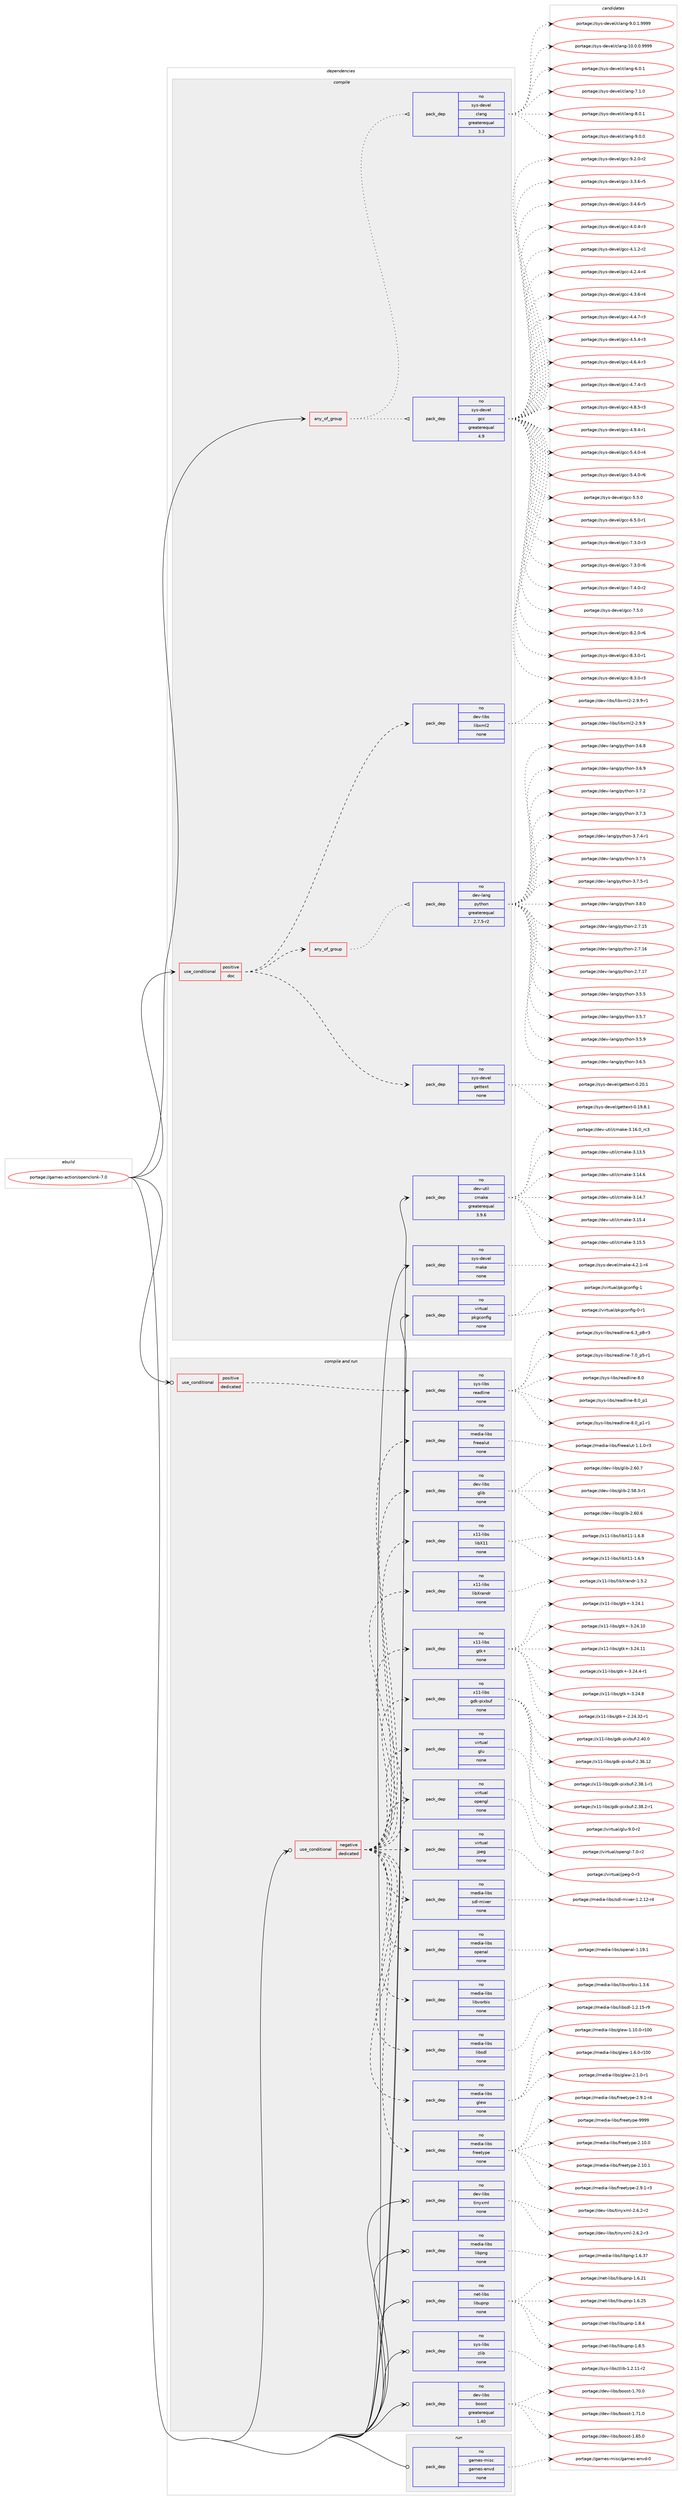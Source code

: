 digraph prolog {

# *************
# Graph options
# *************

newrank=true;
concentrate=true;
compound=true;
graph [rankdir=LR,fontname=Helvetica,fontsize=10,ranksep=1.5];#, ranksep=2.5, nodesep=0.2];
edge  [arrowhead=vee];
node  [fontname=Helvetica,fontsize=10];

# **********
# The ebuild
# **********

subgraph cluster_leftcol {
color=gray;
rank=same;
label=<<i>ebuild</i>>;
id [label="portage://games-action/openclonk-7.0", color=red, width=4, href="../games-action/openclonk-7.0.svg"];
}

# ****************
# The dependencies
# ****************

subgraph cluster_midcol {
color=gray;
label=<<i>dependencies</i>>;
subgraph cluster_compile {
fillcolor="#eeeeee";
style=filled;
label=<<i>compile</i>>;
subgraph any3690 {
dependency269160 [label=<<TABLE BORDER="0" CELLBORDER="1" CELLSPACING="0" CELLPADDING="4"><TR><TD CELLPADDING="10">any_of_group</TD></TR></TABLE>>, shape=none, color=red];subgraph pack192757 {
dependency269161 [label=<<TABLE BORDER="0" CELLBORDER="1" CELLSPACING="0" CELLPADDING="4" WIDTH="220"><TR><TD ROWSPAN="6" CELLPADDING="30">pack_dep</TD></TR><TR><TD WIDTH="110">no</TD></TR><TR><TD>sys-devel</TD></TR><TR><TD>gcc</TD></TR><TR><TD>greaterequal</TD></TR><TR><TD>4.9</TD></TR></TABLE>>, shape=none, color=blue];
}
dependency269160:e -> dependency269161:w [weight=20,style="dotted",arrowhead="oinv"];
subgraph pack192758 {
dependency269162 [label=<<TABLE BORDER="0" CELLBORDER="1" CELLSPACING="0" CELLPADDING="4" WIDTH="220"><TR><TD ROWSPAN="6" CELLPADDING="30">pack_dep</TD></TR><TR><TD WIDTH="110">no</TD></TR><TR><TD>sys-devel</TD></TR><TR><TD>clang</TD></TR><TR><TD>greaterequal</TD></TR><TR><TD>3.3</TD></TR></TABLE>>, shape=none, color=blue];
}
dependency269160:e -> dependency269162:w [weight=20,style="dotted",arrowhead="oinv"];
}
id:e -> dependency269160:w [weight=20,style="solid",arrowhead="vee"];
subgraph cond72639 {
dependency269163 [label=<<TABLE BORDER="0" CELLBORDER="1" CELLSPACING="0" CELLPADDING="4"><TR><TD ROWSPAN="3" CELLPADDING="10">use_conditional</TD></TR><TR><TD>positive</TD></TR><TR><TD>doc</TD></TR></TABLE>>, shape=none, color=red];
subgraph any3691 {
dependency269164 [label=<<TABLE BORDER="0" CELLBORDER="1" CELLSPACING="0" CELLPADDING="4"><TR><TD CELLPADDING="10">any_of_group</TD></TR></TABLE>>, shape=none, color=red];subgraph pack192759 {
dependency269165 [label=<<TABLE BORDER="0" CELLBORDER="1" CELLSPACING="0" CELLPADDING="4" WIDTH="220"><TR><TD ROWSPAN="6" CELLPADDING="30">pack_dep</TD></TR><TR><TD WIDTH="110">no</TD></TR><TR><TD>dev-lang</TD></TR><TR><TD>python</TD></TR><TR><TD>greaterequal</TD></TR><TR><TD>2.7.5-r2</TD></TR></TABLE>>, shape=none, color=blue];
}
dependency269164:e -> dependency269165:w [weight=20,style="dotted",arrowhead="oinv"];
}
dependency269163:e -> dependency269164:w [weight=20,style="dashed",arrowhead="vee"];
subgraph pack192760 {
dependency269166 [label=<<TABLE BORDER="0" CELLBORDER="1" CELLSPACING="0" CELLPADDING="4" WIDTH="220"><TR><TD ROWSPAN="6" CELLPADDING="30">pack_dep</TD></TR><TR><TD WIDTH="110">no</TD></TR><TR><TD>dev-libs</TD></TR><TR><TD>libxml2</TD></TR><TR><TD>none</TD></TR><TR><TD></TD></TR></TABLE>>, shape=none, color=blue];
}
dependency269163:e -> dependency269166:w [weight=20,style="dashed",arrowhead="vee"];
subgraph pack192761 {
dependency269167 [label=<<TABLE BORDER="0" CELLBORDER="1" CELLSPACING="0" CELLPADDING="4" WIDTH="220"><TR><TD ROWSPAN="6" CELLPADDING="30">pack_dep</TD></TR><TR><TD WIDTH="110">no</TD></TR><TR><TD>sys-devel</TD></TR><TR><TD>gettext</TD></TR><TR><TD>none</TD></TR><TR><TD></TD></TR></TABLE>>, shape=none, color=blue];
}
dependency269163:e -> dependency269167:w [weight=20,style="dashed",arrowhead="vee"];
}
id:e -> dependency269163:w [weight=20,style="solid",arrowhead="vee"];
subgraph pack192762 {
dependency269168 [label=<<TABLE BORDER="0" CELLBORDER="1" CELLSPACING="0" CELLPADDING="4" WIDTH="220"><TR><TD ROWSPAN="6" CELLPADDING="30">pack_dep</TD></TR><TR><TD WIDTH="110">no</TD></TR><TR><TD>dev-util</TD></TR><TR><TD>cmake</TD></TR><TR><TD>greaterequal</TD></TR><TR><TD>3.9.6</TD></TR></TABLE>>, shape=none, color=blue];
}
id:e -> dependency269168:w [weight=20,style="solid",arrowhead="vee"];
subgraph pack192763 {
dependency269169 [label=<<TABLE BORDER="0" CELLBORDER="1" CELLSPACING="0" CELLPADDING="4" WIDTH="220"><TR><TD ROWSPAN="6" CELLPADDING="30">pack_dep</TD></TR><TR><TD WIDTH="110">no</TD></TR><TR><TD>sys-devel</TD></TR><TR><TD>make</TD></TR><TR><TD>none</TD></TR><TR><TD></TD></TR></TABLE>>, shape=none, color=blue];
}
id:e -> dependency269169:w [weight=20,style="solid",arrowhead="vee"];
subgraph pack192764 {
dependency269170 [label=<<TABLE BORDER="0" CELLBORDER="1" CELLSPACING="0" CELLPADDING="4" WIDTH="220"><TR><TD ROWSPAN="6" CELLPADDING="30">pack_dep</TD></TR><TR><TD WIDTH="110">no</TD></TR><TR><TD>virtual</TD></TR><TR><TD>pkgconfig</TD></TR><TR><TD>none</TD></TR><TR><TD></TD></TR></TABLE>>, shape=none, color=blue];
}
id:e -> dependency269170:w [weight=20,style="solid",arrowhead="vee"];
}
subgraph cluster_compileandrun {
fillcolor="#eeeeee";
style=filled;
label=<<i>compile and run</i>>;
subgraph cond72640 {
dependency269171 [label=<<TABLE BORDER="0" CELLBORDER="1" CELLSPACING="0" CELLPADDING="4"><TR><TD ROWSPAN="3" CELLPADDING="10">use_conditional</TD></TR><TR><TD>negative</TD></TR><TR><TD>dedicated</TD></TR></TABLE>>, shape=none, color=red];
subgraph pack192765 {
dependency269172 [label=<<TABLE BORDER="0" CELLBORDER="1" CELLSPACING="0" CELLPADDING="4" WIDTH="220"><TR><TD ROWSPAN="6" CELLPADDING="30">pack_dep</TD></TR><TR><TD WIDTH="110">no</TD></TR><TR><TD>dev-libs</TD></TR><TR><TD>glib</TD></TR><TR><TD>none</TD></TR><TR><TD></TD></TR></TABLE>>, shape=none, color=blue];
}
dependency269171:e -> dependency269172:w [weight=20,style="dashed",arrowhead="vee"];
subgraph pack192766 {
dependency269173 [label=<<TABLE BORDER="0" CELLBORDER="1" CELLSPACING="0" CELLPADDING="4" WIDTH="220"><TR><TD ROWSPAN="6" CELLPADDING="30">pack_dep</TD></TR><TR><TD WIDTH="110">no</TD></TR><TR><TD>media-libs</TD></TR><TR><TD>freealut</TD></TR><TR><TD>none</TD></TR><TR><TD></TD></TR></TABLE>>, shape=none, color=blue];
}
dependency269171:e -> dependency269173:w [weight=20,style="dashed",arrowhead="vee"];
subgraph pack192767 {
dependency269174 [label=<<TABLE BORDER="0" CELLBORDER="1" CELLSPACING="0" CELLPADDING="4" WIDTH="220"><TR><TD ROWSPAN="6" CELLPADDING="30">pack_dep</TD></TR><TR><TD WIDTH="110">no</TD></TR><TR><TD>media-libs</TD></TR><TR><TD>freetype</TD></TR><TR><TD>none</TD></TR><TR><TD></TD></TR></TABLE>>, shape=none, color=blue];
}
dependency269171:e -> dependency269174:w [weight=20,style="dashed",arrowhead="vee"];
subgraph pack192768 {
dependency269175 [label=<<TABLE BORDER="0" CELLBORDER="1" CELLSPACING="0" CELLPADDING="4" WIDTH="220"><TR><TD ROWSPAN="6" CELLPADDING="30">pack_dep</TD></TR><TR><TD WIDTH="110">no</TD></TR><TR><TD>media-libs</TD></TR><TR><TD>glew</TD></TR><TR><TD>none</TD></TR><TR><TD></TD></TR></TABLE>>, shape=none, color=blue];
}
dependency269171:e -> dependency269175:w [weight=20,style="dashed",arrowhead="vee"];
subgraph pack192769 {
dependency269176 [label=<<TABLE BORDER="0" CELLBORDER="1" CELLSPACING="0" CELLPADDING="4" WIDTH="220"><TR><TD ROWSPAN="6" CELLPADDING="30">pack_dep</TD></TR><TR><TD WIDTH="110">no</TD></TR><TR><TD>media-libs</TD></TR><TR><TD>libsdl</TD></TR><TR><TD>none</TD></TR><TR><TD></TD></TR></TABLE>>, shape=none, color=blue];
}
dependency269171:e -> dependency269176:w [weight=20,style="dashed",arrowhead="vee"];
subgraph pack192770 {
dependency269177 [label=<<TABLE BORDER="0" CELLBORDER="1" CELLSPACING="0" CELLPADDING="4" WIDTH="220"><TR><TD ROWSPAN="6" CELLPADDING="30">pack_dep</TD></TR><TR><TD WIDTH="110">no</TD></TR><TR><TD>media-libs</TD></TR><TR><TD>libvorbis</TD></TR><TR><TD>none</TD></TR><TR><TD></TD></TR></TABLE>>, shape=none, color=blue];
}
dependency269171:e -> dependency269177:w [weight=20,style="dashed",arrowhead="vee"];
subgraph pack192771 {
dependency269178 [label=<<TABLE BORDER="0" CELLBORDER="1" CELLSPACING="0" CELLPADDING="4" WIDTH="220"><TR><TD ROWSPAN="6" CELLPADDING="30">pack_dep</TD></TR><TR><TD WIDTH="110">no</TD></TR><TR><TD>media-libs</TD></TR><TR><TD>openal</TD></TR><TR><TD>none</TD></TR><TR><TD></TD></TR></TABLE>>, shape=none, color=blue];
}
dependency269171:e -> dependency269178:w [weight=20,style="dashed",arrowhead="vee"];
subgraph pack192772 {
dependency269179 [label=<<TABLE BORDER="0" CELLBORDER="1" CELLSPACING="0" CELLPADDING="4" WIDTH="220"><TR><TD ROWSPAN="6" CELLPADDING="30">pack_dep</TD></TR><TR><TD WIDTH="110">no</TD></TR><TR><TD>media-libs</TD></TR><TR><TD>sdl-mixer</TD></TR><TR><TD>none</TD></TR><TR><TD></TD></TR></TABLE>>, shape=none, color=blue];
}
dependency269171:e -> dependency269179:w [weight=20,style="dashed",arrowhead="vee"];
subgraph pack192773 {
dependency269180 [label=<<TABLE BORDER="0" CELLBORDER="1" CELLSPACING="0" CELLPADDING="4" WIDTH="220"><TR><TD ROWSPAN="6" CELLPADDING="30">pack_dep</TD></TR><TR><TD WIDTH="110">no</TD></TR><TR><TD>virtual</TD></TR><TR><TD>jpeg</TD></TR><TR><TD>none</TD></TR><TR><TD></TD></TR></TABLE>>, shape=none, color=blue];
}
dependency269171:e -> dependency269180:w [weight=20,style="dashed",arrowhead="vee"];
subgraph pack192774 {
dependency269181 [label=<<TABLE BORDER="0" CELLBORDER="1" CELLSPACING="0" CELLPADDING="4" WIDTH="220"><TR><TD ROWSPAN="6" CELLPADDING="30">pack_dep</TD></TR><TR><TD WIDTH="110">no</TD></TR><TR><TD>virtual</TD></TR><TR><TD>opengl</TD></TR><TR><TD>none</TD></TR><TR><TD></TD></TR></TABLE>>, shape=none, color=blue];
}
dependency269171:e -> dependency269181:w [weight=20,style="dashed",arrowhead="vee"];
subgraph pack192775 {
dependency269182 [label=<<TABLE BORDER="0" CELLBORDER="1" CELLSPACING="0" CELLPADDING="4" WIDTH="220"><TR><TD ROWSPAN="6" CELLPADDING="30">pack_dep</TD></TR><TR><TD WIDTH="110">no</TD></TR><TR><TD>virtual</TD></TR><TR><TD>glu</TD></TR><TR><TD>none</TD></TR><TR><TD></TD></TR></TABLE>>, shape=none, color=blue];
}
dependency269171:e -> dependency269182:w [weight=20,style="dashed",arrowhead="vee"];
subgraph pack192776 {
dependency269183 [label=<<TABLE BORDER="0" CELLBORDER="1" CELLSPACING="0" CELLPADDING="4" WIDTH="220"><TR><TD ROWSPAN="6" CELLPADDING="30">pack_dep</TD></TR><TR><TD WIDTH="110">no</TD></TR><TR><TD>x11-libs</TD></TR><TR><TD>gdk-pixbuf</TD></TR><TR><TD>none</TD></TR><TR><TD></TD></TR></TABLE>>, shape=none, color=blue];
}
dependency269171:e -> dependency269183:w [weight=20,style="dashed",arrowhead="vee"];
subgraph pack192777 {
dependency269184 [label=<<TABLE BORDER="0" CELLBORDER="1" CELLSPACING="0" CELLPADDING="4" WIDTH="220"><TR><TD ROWSPAN="6" CELLPADDING="30">pack_dep</TD></TR><TR><TD WIDTH="110">no</TD></TR><TR><TD>x11-libs</TD></TR><TR><TD>gtk+</TD></TR><TR><TD>none</TD></TR><TR><TD></TD></TR></TABLE>>, shape=none, color=blue];
}
dependency269171:e -> dependency269184:w [weight=20,style="dashed",arrowhead="vee"];
subgraph pack192778 {
dependency269185 [label=<<TABLE BORDER="0" CELLBORDER="1" CELLSPACING="0" CELLPADDING="4" WIDTH="220"><TR><TD ROWSPAN="6" CELLPADDING="30">pack_dep</TD></TR><TR><TD WIDTH="110">no</TD></TR><TR><TD>x11-libs</TD></TR><TR><TD>libXrandr</TD></TR><TR><TD>none</TD></TR><TR><TD></TD></TR></TABLE>>, shape=none, color=blue];
}
dependency269171:e -> dependency269185:w [weight=20,style="dashed",arrowhead="vee"];
subgraph pack192779 {
dependency269186 [label=<<TABLE BORDER="0" CELLBORDER="1" CELLSPACING="0" CELLPADDING="4" WIDTH="220"><TR><TD ROWSPAN="6" CELLPADDING="30">pack_dep</TD></TR><TR><TD WIDTH="110">no</TD></TR><TR><TD>x11-libs</TD></TR><TR><TD>libX11</TD></TR><TR><TD>none</TD></TR><TR><TD></TD></TR></TABLE>>, shape=none, color=blue];
}
dependency269171:e -> dependency269186:w [weight=20,style="dashed",arrowhead="vee"];
}
id:e -> dependency269171:w [weight=20,style="solid",arrowhead="odotvee"];
subgraph cond72641 {
dependency269187 [label=<<TABLE BORDER="0" CELLBORDER="1" CELLSPACING="0" CELLPADDING="4"><TR><TD ROWSPAN="3" CELLPADDING="10">use_conditional</TD></TR><TR><TD>positive</TD></TR><TR><TD>dedicated</TD></TR></TABLE>>, shape=none, color=red];
subgraph pack192780 {
dependency269188 [label=<<TABLE BORDER="0" CELLBORDER="1" CELLSPACING="0" CELLPADDING="4" WIDTH="220"><TR><TD ROWSPAN="6" CELLPADDING="30">pack_dep</TD></TR><TR><TD WIDTH="110">no</TD></TR><TR><TD>sys-libs</TD></TR><TR><TD>readline</TD></TR><TR><TD>none</TD></TR><TR><TD></TD></TR></TABLE>>, shape=none, color=blue];
}
dependency269187:e -> dependency269188:w [weight=20,style="dashed",arrowhead="vee"];
}
id:e -> dependency269187:w [weight=20,style="solid",arrowhead="odotvee"];
subgraph pack192781 {
dependency269189 [label=<<TABLE BORDER="0" CELLBORDER="1" CELLSPACING="0" CELLPADDING="4" WIDTH="220"><TR><TD ROWSPAN="6" CELLPADDING="30">pack_dep</TD></TR><TR><TD WIDTH="110">no</TD></TR><TR><TD>dev-libs</TD></TR><TR><TD>boost</TD></TR><TR><TD>greaterequal</TD></TR><TR><TD>1.40</TD></TR></TABLE>>, shape=none, color=blue];
}
id:e -> dependency269189:w [weight=20,style="solid",arrowhead="odotvee"];
subgraph pack192782 {
dependency269190 [label=<<TABLE BORDER="0" CELLBORDER="1" CELLSPACING="0" CELLPADDING="4" WIDTH="220"><TR><TD ROWSPAN="6" CELLPADDING="30">pack_dep</TD></TR><TR><TD WIDTH="110">no</TD></TR><TR><TD>dev-libs</TD></TR><TR><TD>tinyxml</TD></TR><TR><TD>none</TD></TR><TR><TD></TD></TR></TABLE>>, shape=none, color=blue];
}
id:e -> dependency269190:w [weight=20,style="solid",arrowhead="odotvee"];
subgraph pack192783 {
dependency269191 [label=<<TABLE BORDER="0" CELLBORDER="1" CELLSPACING="0" CELLPADDING="4" WIDTH="220"><TR><TD ROWSPAN="6" CELLPADDING="30">pack_dep</TD></TR><TR><TD WIDTH="110">no</TD></TR><TR><TD>media-libs</TD></TR><TR><TD>libpng</TD></TR><TR><TD>none</TD></TR><TR><TD></TD></TR></TABLE>>, shape=none, color=blue];
}
id:e -> dependency269191:w [weight=20,style="solid",arrowhead="odotvee"];
subgraph pack192784 {
dependency269192 [label=<<TABLE BORDER="0" CELLBORDER="1" CELLSPACING="0" CELLPADDING="4" WIDTH="220"><TR><TD ROWSPAN="6" CELLPADDING="30">pack_dep</TD></TR><TR><TD WIDTH="110">no</TD></TR><TR><TD>net-libs</TD></TR><TR><TD>libupnp</TD></TR><TR><TD>none</TD></TR><TR><TD></TD></TR></TABLE>>, shape=none, color=blue];
}
id:e -> dependency269192:w [weight=20,style="solid",arrowhead="odotvee"];
subgraph pack192785 {
dependency269193 [label=<<TABLE BORDER="0" CELLBORDER="1" CELLSPACING="0" CELLPADDING="4" WIDTH="220"><TR><TD ROWSPAN="6" CELLPADDING="30">pack_dep</TD></TR><TR><TD WIDTH="110">no</TD></TR><TR><TD>sys-libs</TD></TR><TR><TD>zlib</TD></TR><TR><TD>none</TD></TR><TR><TD></TD></TR></TABLE>>, shape=none, color=blue];
}
id:e -> dependency269193:w [weight=20,style="solid",arrowhead="odotvee"];
}
subgraph cluster_run {
fillcolor="#eeeeee";
style=filled;
label=<<i>run</i>>;
subgraph pack192786 {
dependency269194 [label=<<TABLE BORDER="0" CELLBORDER="1" CELLSPACING="0" CELLPADDING="4" WIDTH="220"><TR><TD ROWSPAN="6" CELLPADDING="30">pack_dep</TD></TR><TR><TD WIDTH="110">no</TD></TR><TR><TD>games-misc</TD></TR><TR><TD>games-envd</TD></TR><TR><TD>none</TD></TR><TR><TD></TD></TR></TABLE>>, shape=none, color=blue];
}
id:e -> dependency269194:w [weight=20,style="solid",arrowhead="odot"];
}
}

# **************
# The candidates
# **************

subgraph cluster_choices {
rank=same;
color=gray;
label=<<i>candidates</i>>;

subgraph choice192757 {
color=black;
nodesep=1;
choiceportage115121115451001011181011084710399994551465146544511453 [label="portage://sys-devel/gcc-3.3.6-r5", color=red, width=4,href="../sys-devel/gcc-3.3.6-r5.svg"];
choiceportage115121115451001011181011084710399994551465246544511453 [label="portage://sys-devel/gcc-3.4.6-r5", color=red, width=4,href="../sys-devel/gcc-3.4.6-r5.svg"];
choiceportage115121115451001011181011084710399994552464846524511451 [label="portage://sys-devel/gcc-4.0.4-r3", color=red, width=4,href="../sys-devel/gcc-4.0.4-r3.svg"];
choiceportage115121115451001011181011084710399994552464946504511450 [label="portage://sys-devel/gcc-4.1.2-r2", color=red, width=4,href="../sys-devel/gcc-4.1.2-r2.svg"];
choiceportage115121115451001011181011084710399994552465046524511452 [label="portage://sys-devel/gcc-4.2.4-r4", color=red, width=4,href="../sys-devel/gcc-4.2.4-r4.svg"];
choiceportage115121115451001011181011084710399994552465146544511452 [label="portage://sys-devel/gcc-4.3.6-r4", color=red, width=4,href="../sys-devel/gcc-4.3.6-r4.svg"];
choiceportage115121115451001011181011084710399994552465246554511451 [label="portage://sys-devel/gcc-4.4.7-r3", color=red, width=4,href="../sys-devel/gcc-4.4.7-r3.svg"];
choiceportage115121115451001011181011084710399994552465346524511451 [label="portage://sys-devel/gcc-4.5.4-r3", color=red, width=4,href="../sys-devel/gcc-4.5.4-r3.svg"];
choiceportage115121115451001011181011084710399994552465446524511451 [label="portage://sys-devel/gcc-4.6.4-r3", color=red, width=4,href="../sys-devel/gcc-4.6.4-r3.svg"];
choiceportage115121115451001011181011084710399994552465546524511451 [label="portage://sys-devel/gcc-4.7.4-r3", color=red, width=4,href="../sys-devel/gcc-4.7.4-r3.svg"];
choiceportage115121115451001011181011084710399994552465646534511451 [label="portage://sys-devel/gcc-4.8.5-r3", color=red, width=4,href="../sys-devel/gcc-4.8.5-r3.svg"];
choiceportage115121115451001011181011084710399994552465746524511449 [label="portage://sys-devel/gcc-4.9.4-r1", color=red, width=4,href="../sys-devel/gcc-4.9.4-r1.svg"];
choiceportage115121115451001011181011084710399994553465246484511452 [label="portage://sys-devel/gcc-5.4.0-r4", color=red, width=4,href="../sys-devel/gcc-5.4.0-r4.svg"];
choiceportage115121115451001011181011084710399994553465246484511454 [label="portage://sys-devel/gcc-5.4.0-r6", color=red, width=4,href="../sys-devel/gcc-5.4.0-r6.svg"];
choiceportage11512111545100101118101108471039999455346534648 [label="portage://sys-devel/gcc-5.5.0", color=red, width=4,href="../sys-devel/gcc-5.5.0.svg"];
choiceportage115121115451001011181011084710399994554465346484511449 [label="portage://sys-devel/gcc-6.5.0-r1", color=red, width=4,href="../sys-devel/gcc-6.5.0-r1.svg"];
choiceportage115121115451001011181011084710399994555465146484511451 [label="portage://sys-devel/gcc-7.3.0-r3", color=red, width=4,href="../sys-devel/gcc-7.3.0-r3.svg"];
choiceportage115121115451001011181011084710399994555465146484511454 [label="portage://sys-devel/gcc-7.3.0-r6", color=red, width=4,href="../sys-devel/gcc-7.3.0-r6.svg"];
choiceportage115121115451001011181011084710399994555465246484511450 [label="portage://sys-devel/gcc-7.4.0-r2", color=red, width=4,href="../sys-devel/gcc-7.4.0-r2.svg"];
choiceportage11512111545100101118101108471039999455546534648 [label="portage://sys-devel/gcc-7.5.0", color=red, width=4,href="../sys-devel/gcc-7.5.0.svg"];
choiceportage115121115451001011181011084710399994556465046484511454 [label="portage://sys-devel/gcc-8.2.0-r6", color=red, width=4,href="../sys-devel/gcc-8.2.0-r6.svg"];
choiceportage115121115451001011181011084710399994556465146484511449 [label="portage://sys-devel/gcc-8.3.0-r1", color=red, width=4,href="../sys-devel/gcc-8.3.0-r1.svg"];
choiceportage115121115451001011181011084710399994556465146484511451 [label="portage://sys-devel/gcc-8.3.0-r3", color=red, width=4,href="../sys-devel/gcc-8.3.0-r3.svg"];
choiceportage115121115451001011181011084710399994557465046484511450 [label="portage://sys-devel/gcc-9.2.0-r2", color=red, width=4,href="../sys-devel/gcc-9.2.0-r2.svg"];
dependency269161:e -> choiceportage115121115451001011181011084710399994551465146544511453:w [style=dotted,weight="100"];
dependency269161:e -> choiceportage115121115451001011181011084710399994551465246544511453:w [style=dotted,weight="100"];
dependency269161:e -> choiceportage115121115451001011181011084710399994552464846524511451:w [style=dotted,weight="100"];
dependency269161:e -> choiceportage115121115451001011181011084710399994552464946504511450:w [style=dotted,weight="100"];
dependency269161:e -> choiceportage115121115451001011181011084710399994552465046524511452:w [style=dotted,weight="100"];
dependency269161:e -> choiceportage115121115451001011181011084710399994552465146544511452:w [style=dotted,weight="100"];
dependency269161:e -> choiceportage115121115451001011181011084710399994552465246554511451:w [style=dotted,weight="100"];
dependency269161:e -> choiceportage115121115451001011181011084710399994552465346524511451:w [style=dotted,weight="100"];
dependency269161:e -> choiceportage115121115451001011181011084710399994552465446524511451:w [style=dotted,weight="100"];
dependency269161:e -> choiceportage115121115451001011181011084710399994552465546524511451:w [style=dotted,weight="100"];
dependency269161:e -> choiceportage115121115451001011181011084710399994552465646534511451:w [style=dotted,weight="100"];
dependency269161:e -> choiceportage115121115451001011181011084710399994552465746524511449:w [style=dotted,weight="100"];
dependency269161:e -> choiceportage115121115451001011181011084710399994553465246484511452:w [style=dotted,weight="100"];
dependency269161:e -> choiceportage115121115451001011181011084710399994553465246484511454:w [style=dotted,weight="100"];
dependency269161:e -> choiceportage11512111545100101118101108471039999455346534648:w [style=dotted,weight="100"];
dependency269161:e -> choiceportage115121115451001011181011084710399994554465346484511449:w [style=dotted,weight="100"];
dependency269161:e -> choiceportage115121115451001011181011084710399994555465146484511451:w [style=dotted,weight="100"];
dependency269161:e -> choiceportage115121115451001011181011084710399994555465146484511454:w [style=dotted,weight="100"];
dependency269161:e -> choiceportage115121115451001011181011084710399994555465246484511450:w [style=dotted,weight="100"];
dependency269161:e -> choiceportage11512111545100101118101108471039999455546534648:w [style=dotted,weight="100"];
dependency269161:e -> choiceportage115121115451001011181011084710399994556465046484511454:w [style=dotted,weight="100"];
dependency269161:e -> choiceportage115121115451001011181011084710399994556465146484511449:w [style=dotted,weight="100"];
dependency269161:e -> choiceportage115121115451001011181011084710399994556465146484511451:w [style=dotted,weight="100"];
dependency269161:e -> choiceportage115121115451001011181011084710399994557465046484511450:w [style=dotted,weight="100"];
}
subgraph choice192758 {
color=black;
nodesep=1;
choiceportage11512111545100101118101108479910897110103454948464846484657575757 [label="portage://sys-devel/clang-10.0.0.9999", color=red, width=4,href="../sys-devel/clang-10.0.0.9999.svg"];
choiceportage11512111545100101118101108479910897110103455446484649 [label="portage://sys-devel/clang-6.0.1", color=red, width=4,href="../sys-devel/clang-6.0.1.svg"];
choiceportage11512111545100101118101108479910897110103455546494648 [label="portage://sys-devel/clang-7.1.0", color=red, width=4,href="../sys-devel/clang-7.1.0.svg"];
choiceportage11512111545100101118101108479910897110103455646484649 [label="portage://sys-devel/clang-8.0.1", color=red, width=4,href="../sys-devel/clang-8.0.1.svg"];
choiceportage11512111545100101118101108479910897110103455746484648 [label="portage://sys-devel/clang-9.0.0", color=red, width=4,href="../sys-devel/clang-9.0.0.svg"];
choiceportage115121115451001011181011084799108971101034557464846494657575757 [label="portage://sys-devel/clang-9.0.1.9999", color=red, width=4,href="../sys-devel/clang-9.0.1.9999.svg"];
dependency269162:e -> choiceportage11512111545100101118101108479910897110103454948464846484657575757:w [style=dotted,weight="100"];
dependency269162:e -> choiceportage11512111545100101118101108479910897110103455446484649:w [style=dotted,weight="100"];
dependency269162:e -> choiceportage11512111545100101118101108479910897110103455546494648:w [style=dotted,weight="100"];
dependency269162:e -> choiceportage11512111545100101118101108479910897110103455646484649:w [style=dotted,weight="100"];
dependency269162:e -> choiceportage11512111545100101118101108479910897110103455746484648:w [style=dotted,weight="100"];
dependency269162:e -> choiceportage115121115451001011181011084799108971101034557464846494657575757:w [style=dotted,weight="100"];
}
subgraph choice192759 {
color=black;
nodesep=1;
choiceportage10010111845108971101034711212111610411111045504655464953 [label="portage://dev-lang/python-2.7.15", color=red, width=4,href="../dev-lang/python-2.7.15.svg"];
choiceportage10010111845108971101034711212111610411111045504655464954 [label="portage://dev-lang/python-2.7.16", color=red, width=4,href="../dev-lang/python-2.7.16.svg"];
choiceportage10010111845108971101034711212111610411111045504655464955 [label="portage://dev-lang/python-2.7.17", color=red, width=4,href="../dev-lang/python-2.7.17.svg"];
choiceportage100101118451089711010347112121116104111110455146534653 [label="portage://dev-lang/python-3.5.5", color=red, width=4,href="../dev-lang/python-3.5.5.svg"];
choiceportage100101118451089711010347112121116104111110455146534655 [label="portage://dev-lang/python-3.5.7", color=red, width=4,href="../dev-lang/python-3.5.7.svg"];
choiceportage100101118451089711010347112121116104111110455146534657 [label="portage://dev-lang/python-3.5.9", color=red, width=4,href="../dev-lang/python-3.5.9.svg"];
choiceportage100101118451089711010347112121116104111110455146544653 [label="portage://dev-lang/python-3.6.5", color=red, width=4,href="../dev-lang/python-3.6.5.svg"];
choiceportage100101118451089711010347112121116104111110455146544656 [label="portage://dev-lang/python-3.6.8", color=red, width=4,href="../dev-lang/python-3.6.8.svg"];
choiceportage100101118451089711010347112121116104111110455146544657 [label="portage://dev-lang/python-3.6.9", color=red, width=4,href="../dev-lang/python-3.6.9.svg"];
choiceportage100101118451089711010347112121116104111110455146554650 [label="portage://dev-lang/python-3.7.2", color=red, width=4,href="../dev-lang/python-3.7.2.svg"];
choiceportage100101118451089711010347112121116104111110455146554651 [label="portage://dev-lang/python-3.7.3", color=red, width=4,href="../dev-lang/python-3.7.3.svg"];
choiceportage1001011184510897110103471121211161041111104551465546524511449 [label="portage://dev-lang/python-3.7.4-r1", color=red, width=4,href="../dev-lang/python-3.7.4-r1.svg"];
choiceportage100101118451089711010347112121116104111110455146554653 [label="portage://dev-lang/python-3.7.5", color=red, width=4,href="../dev-lang/python-3.7.5.svg"];
choiceportage1001011184510897110103471121211161041111104551465546534511449 [label="portage://dev-lang/python-3.7.5-r1", color=red, width=4,href="../dev-lang/python-3.7.5-r1.svg"];
choiceportage100101118451089711010347112121116104111110455146564648 [label="portage://dev-lang/python-3.8.0", color=red, width=4,href="../dev-lang/python-3.8.0.svg"];
dependency269165:e -> choiceportage10010111845108971101034711212111610411111045504655464953:w [style=dotted,weight="100"];
dependency269165:e -> choiceportage10010111845108971101034711212111610411111045504655464954:w [style=dotted,weight="100"];
dependency269165:e -> choiceportage10010111845108971101034711212111610411111045504655464955:w [style=dotted,weight="100"];
dependency269165:e -> choiceportage100101118451089711010347112121116104111110455146534653:w [style=dotted,weight="100"];
dependency269165:e -> choiceportage100101118451089711010347112121116104111110455146534655:w [style=dotted,weight="100"];
dependency269165:e -> choiceportage100101118451089711010347112121116104111110455146534657:w [style=dotted,weight="100"];
dependency269165:e -> choiceportage100101118451089711010347112121116104111110455146544653:w [style=dotted,weight="100"];
dependency269165:e -> choiceportage100101118451089711010347112121116104111110455146544656:w [style=dotted,weight="100"];
dependency269165:e -> choiceportage100101118451089711010347112121116104111110455146544657:w [style=dotted,weight="100"];
dependency269165:e -> choiceportage100101118451089711010347112121116104111110455146554650:w [style=dotted,weight="100"];
dependency269165:e -> choiceportage100101118451089711010347112121116104111110455146554651:w [style=dotted,weight="100"];
dependency269165:e -> choiceportage1001011184510897110103471121211161041111104551465546524511449:w [style=dotted,weight="100"];
dependency269165:e -> choiceportage100101118451089711010347112121116104111110455146554653:w [style=dotted,weight="100"];
dependency269165:e -> choiceportage1001011184510897110103471121211161041111104551465546534511449:w [style=dotted,weight="100"];
dependency269165:e -> choiceportage100101118451089711010347112121116104111110455146564648:w [style=dotted,weight="100"];
}
subgraph choice192760 {
color=black;
nodesep=1;
choiceportage1001011184510810598115471081059812010910850455046574657 [label="portage://dev-libs/libxml2-2.9.9", color=red, width=4,href="../dev-libs/libxml2-2.9.9.svg"];
choiceportage10010111845108105981154710810598120109108504550465746574511449 [label="portage://dev-libs/libxml2-2.9.9-r1", color=red, width=4,href="../dev-libs/libxml2-2.9.9-r1.svg"];
dependency269166:e -> choiceportage1001011184510810598115471081059812010910850455046574657:w [style=dotted,weight="100"];
dependency269166:e -> choiceportage10010111845108105981154710810598120109108504550465746574511449:w [style=dotted,weight="100"];
}
subgraph choice192761 {
color=black;
nodesep=1;
choiceportage1151211154510010111810110847103101116116101120116454846495746564649 [label="portage://sys-devel/gettext-0.19.8.1", color=red, width=4,href="../sys-devel/gettext-0.19.8.1.svg"];
choiceportage115121115451001011181011084710310111611610112011645484650484649 [label="portage://sys-devel/gettext-0.20.1", color=red, width=4,href="../sys-devel/gettext-0.20.1.svg"];
dependency269167:e -> choiceportage1151211154510010111810110847103101116116101120116454846495746564649:w [style=dotted,weight="100"];
dependency269167:e -> choiceportage115121115451001011181011084710310111611610112011645484650484649:w [style=dotted,weight="100"];
}
subgraph choice192762 {
color=black;
nodesep=1;
choiceportage1001011184511711610510847991099710710145514649514653 [label="portage://dev-util/cmake-3.13.5", color=red, width=4,href="../dev-util/cmake-3.13.5.svg"];
choiceportage1001011184511711610510847991099710710145514649524654 [label="portage://dev-util/cmake-3.14.6", color=red, width=4,href="../dev-util/cmake-3.14.6.svg"];
choiceportage1001011184511711610510847991099710710145514649524655 [label="portage://dev-util/cmake-3.14.7", color=red, width=4,href="../dev-util/cmake-3.14.7.svg"];
choiceportage1001011184511711610510847991099710710145514649534652 [label="portage://dev-util/cmake-3.15.4", color=red, width=4,href="../dev-util/cmake-3.15.4.svg"];
choiceportage1001011184511711610510847991099710710145514649534653 [label="portage://dev-util/cmake-3.15.5", color=red, width=4,href="../dev-util/cmake-3.15.5.svg"];
choiceportage1001011184511711610510847991099710710145514649544648951149951 [label="portage://dev-util/cmake-3.16.0_rc3", color=red, width=4,href="../dev-util/cmake-3.16.0_rc3.svg"];
dependency269168:e -> choiceportage1001011184511711610510847991099710710145514649514653:w [style=dotted,weight="100"];
dependency269168:e -> choiceportage1001011184511711610510847991099710710145514649524654:w [style=dotted,weight="100"];
dependency269168:e -> choiceportage1001011184511711610510847991099710710145514649524655:w [style=dotted,weight="100"];
dependency269168:e -> choiceportage1001011184511711610510847991099710710145514649534652:w [style=dotted,weight="100"];
dependency269168:e -> choiceportage1001011184511711610510847991099710710145514649534653:w [style=dotted,weight="100"];
dependency269168:e -> choiceportage1001011184511711610510847991099710710145514649544648951149951:w [style=dotted,weight="100"];
}
subgraph choice192763 {
color=black;
nodesep=1;
choiceportage1151211154510010111810110847109971071014552465046494511452 [label="portage://sys-devel/make-4.2.1-r4", color=red, width=4,href="../sys-devel/make-4.2.1-r4.svg"];
dependency269169:e -> choiceportage1151211154510010111810110847109971071014552465046494511452:w [style=dotted,weight="100"];
}
subgraph choice192764 {
color=black;
nodesep=1;
choiceportage11810511411611797108471121071039911111010210510345484511449 [label="portage://virtual/pkgconfig-0-r1", color=red, width=4,href="../virtual/pkgconfig-0-r1.svg"];
choiceportage1181051141161179710847112107103991111101021051034549 [label="portage://virtual/pkgconfig-1", color=red, width=4,href="../virtual/pkgconfig-1.svg"];
dependency269170:e -> choiceportage11810511411611797108471121071039911111010210510345484511449:w [style=dotted,weight="100"];
dependency269170:e -> choiceportage1181051141161179710847112107103991111101021051034549:w [style=dotted,weight="100"];
}
subgraph choice192765 {
color=black;
nodesep=1;
choiceportage10010111845108105981154710310810598455046535646514511449 [label="portage://dev-libs/glib-2.58.3-r1", color=red, width=4,href="../dev-libs/glib-2.58.3-r1.svg"];
choiceportage1001011184510810598115471031081059845504654484654 [label="portage://dev-libs/glib-2.60.6", color=red, width=4,href="../dev-libs/glib-2.60.6.svg"];
choiceportage1001011184510810598115471031081059845504654484655 [label="portage://dev-libs/glib-2.60.7", color=red, width=4,href="../dev-libs/glib-2.60.7.svg"];
dependency269172:e -> choiceportage10010111845108105981154710310810598455046535646514511449:w [style=dotted,weight="100"];
dependency269172:e -> choiceportage1001011184510810598115471031081059845504654484654:w [style=dotted,weight="100"];
dependency269172:e -> choiceportage1001011184510810598115471031081059845504654484655:w [style=dotted,weight="100"];
}
subgraph choice192766 {
color=black;
nodesep=1;
choiceportage10910110010597451081059811547102114101101971081171164549464946484511451 [label="portage://media-libs/freealut-1.1.0-r3", color=red, width=4,href="../media-libs/freealut-1.1.0-r3.svg"];
dependency269173:e -> choiceportage10910110010597451081059811547102114101101971081171164549464946484511451:w [style=dotted,weight="100"];
}
subgraph choice192767 {
color=black;
nodesep=1;
choiceportage1091011001059745108105981154710211410110111612111210145504649484648 [label="portage://media-libs/freetype-2.10.0", color=red, width=4,href="../media-libs/freetype-2.10.0.svg"];
choiceportage1091011001059745108105981154710211410110111612111210145504649484649 [label="portage://media-libs/freetype-2.10.1", color=red, width=4,href="../media-libs/freetype-2.10.1.svg"];
choiceportage109101100105974510810598115471021141011011161211121014550465746494511451 [label="portage://media-libs/freetype-2.9.1-r3", color=red, width=4,href="../media-libs/freetype-2.9.1-r3.svg"];
choiceportage109101100105974510810598115471021141011011161211121014550465746494511452 [label="portage://media-libs/freetype-2.9.1-r4", color=red, width=4,href="../media-libs/freetype-2.9.1-r4.svg"];
choiceportage109101100105974510810598115471021141011011161211121014557575757 [label="portage://media-libs/freetype-9999", color=red, width=4,href="../media-libs/freetype-9999.svg"];
dependency269174:e -> choiceportage1091011001059745108105981154710211410110111612111210145504649484648:w [style=dotted,weight="100"];
dependency269174:e -> choiceportage1091011001059745108105981154710211410110111612111210145504649484649:w [style=dotted,weight="100"];
dependency269174:e -> choiceportage109101100105974510810598115471021141011011161211121014550465746494511451:w [style=dotted,weight="100"];
dependency269174:e -> choiceportage109101100105974510810598115471021141011011161211121014550465746494511452:w [style=dotted,weight="100"];
dependency269174:e -> choiceportage109101100105974510810598115471021141011011161211121014557575757:w [style=dotted,weight="100"];
}
subgraph choice192768 {
color=black;
nodesep=1;
choiceportage109101100105974510810598115471031081011194549464948464845114494848 [label="portage://media-libs/glew-1.10.0-r100", color=red, width=4,href="../media-libs/glew-1.10.0-r100.svg"];
choiceportage1091011001059745108105981154710310810111945494654464845114494848 [label="portage://media-libs/glew-1.6.0-r100", color=red, width=4,href="../media-libs/glew-1.6.0-r100.svg"];
choiceportage109101100105974510810598115471031081011194550464946484511449 [label="portage://media-libs/glew-2.1.0-r1", color=red, width=4,href="../media-libs/glew-2.1.0-r1.svg"];
dependency269175:e -> choiceportage109101100105974510810598115471031081011194549464948464845114494848:w [style=dotted,weight="100"];
dependency269175:e -> choiceportage1091011001059745108105981154710310810111945494654464845114494848:w [style=dotted,weight="100"];
dependency269175:e -> choiceportage109101100105974510810598115471031081011194550464946484511449:w [style=dotted,weight="100"];
}
subgraph choice192769 {
color=black;
nodesep=1;
choiceportage1091011001059745108105981154710810598115100108454946504649534511457 [label="portage://media-libs/libsdl-1.2.15-r9", color=red, width=4,href="../media-libs/libsdl-1.2.15-r9.svg"];
dependency269176:e -> choiceportage1091011001059745108105981154710810598115100108454946504649534511457:w [style=dotted,weight="100"];
}
subgraph choice192770 {
color=black;
nodesep=1;
choiceportage109101100105974510810598115471081059811811111498105115454946514654 [label="portage://media-libs/libvorbis-1.3.6", color=red, width=4,href="../media-libs/libvorbis-1.3.6.svg"];
dependency269177:e -> choiceportage109101100105974510810598115471081059811811111498105115454946514654:w [style=dotted,weight="100"];
}
subgraph choice192771 {
color=black;
nodesep=1;
choiceportage109101100105974510810598115471111121011109710845494649574649 [label="portage://media-libs/openal-1.19.1", color=red, width=4,href="../media-libs/openal-1.19.1.svg"];
dependency269178:e -> choiceportage109101100105974510810598115471111121011109710845494649574649:w [style=dotted,weight="100"];
}
subgraph choice192772 {
color=black;
nodesep=1;
choiceportage1091011001059745108105981154711510010845109105120101114454946504649504511452 [label="portage://media-libs/sdl-mixer-1.2.12-r4", color=red, width=4,href="../media-libs/sdl-mixer-1.2.12-r4.svg"];
dependency269179:e -> choiceportage1091011001059745108105981154711510010845109105120101114454946504649504511452:w [style=dotted,weight="100"];
}
subgraph choice192773 {
color=black;
nodesep=1;
choiceportage118105114116117971084710611210110345484511451 [label="portage://virtual/jpeg-0-r3", color=red, width=4,href="../virtual/jpeg-0-r3.svg"];
dependency269180:e -> choiceportage118105114116117971084710611210110345484511451:w [style=dotted,weight="100"];
}
subgraph choice192774 {
color=black;
nodesep=1;
choiceportage1181051141161179710847111112101110103108455546484511450 [label="portage://virtual/opengl-7.0-r2", color=red, width=4,href="../virtual/opengl-7.0-r2.svg"];
dependency269181:e -> choiceportage1181051141161179710847111112101110103108455546484511450:w [style=dotted,weight="100"];
}
subgraph choice192775 {
color=black;
nodesep=1;
choiceportage1181051141161179710847103108117455746484511450 [label="portage://virtual/glu-9.0-r2", color=red, width=4,href="../virtual/glu-9.0-r2.svg"];
dependency269182:e -> choiceportage1181051141161179710847103108117455746484511450:w [style=dotted,weight="100"];
}
subgraph choice192776 {
color=black;
nodesep=1;
choiceportage120494945108105981154710310010745112105120981171024550465154464950 [label="portage://x11-libs/gdk-pixbuf-2.36.12", color=red, width=4,href="../x11-libs/gdk-pixbuf-2.36.12.svg"];
choiceportage12049494510810598115471031001074511210512098117102455046515646494511449 [label="portage://x11-libs/gdk-pixbuf-2.38.1-r1", color=red, width=4,href="../x11-libs/gdk-pixbuf-2.38.1-r1.svg"];
choiceportage12049494510810598115471031001074511210512098117102455046515646504511449 [label="portage://x11-libs/gdk-pixbuf-2.38.2-r1", color=red, width=4,href="../x11-libs/gdk-pixbuf-2.38.2-r1.svg"];
choiceportage1204949451081059811547103100107451121051209811710245504652484648 [label="portage://x11-libs/gdk-pixbuf-2.40.0", color=red, width=4,href="../x11-libs/gdk-pixbuf-2.40.0.svg"];
dependency269183:e -> choiceportage120494945108105981154710310010745112105120981171024550465154464950:w [style=dotted,weight="100"];
dependency269183:e -> choiceportage12049494510810598115471031001074511210512098117102455046515646494511449:w [style=dotted,weight="100"];
dependency269183:e -> choiceportage12049494510810598115471031001074511210512098117102455046515646504511449:w [style=dotted,weight="100"];
dependency269183:e -> choiceportage1204949451081059811547103100107451121051209811710245504652484648:w [style=dotted,weight="100"];
}
subgraph choice192777 {
color=black;
nodesep=1;
choiceportage12049494510810598115471031161074345504650524651504511449 [label="portage://x11-libs/gtk+-2.24.32-r1", color=red, width=4,href="../x11-libs/gtk+-2.24.32-r1.svg"];
choiceportage12049494510810598115471031161074345514650524649 [label="portage://x11-libs/gtk+-3.24.1", color=red, width=4,href="../x11-libs/gtk+-3.24.1.svg"];
choiceportage1204949451081059811547103116107434551465052464948 [label="portage://x11-libs/gtk+-3.24.10", color=red, width=4,href="../x11-libs/gtk+-3.24.10.svg"];
choiceportage1204949451081059811547103116107434551465052464949 [label="portage://x11-libs/gtk+-3.24.11", color=red, width=4,href="../x11-libs/gtk+-3.24.11.svg"];
choiceportage120494945108105981154710311610743455146505246524511449 [label="portage://x11-libs/gtk+-3.24.4-r1", color=red, width=4,href="../x11-libs/gtk+-3.24.4-r1.svg"];
choiceportage12049494510810598115471031161074345514650524656 [label="portage://x11-libs/gtk+-3.24.8", color=red, width=4,href="../x11-libs/gtk+-3.24.8.svg"];
dependency269184:e -> choiceportage12049494510810598115471031161074345504650524651504511449:w [style=dotted,weight="100"];
dependency269184:e -> choiceportage12049494510810598115471031161074345514650524649:w [style=dotted,weight="100"];
dependency269184:e -> choiceportage1204949451081059811547103116107434551465052464948:w [style=dotted,weight="100"];
dependency269184:e -> choiceportage1204949451081059811547103116107434551465052464949:w [style=dotted,weight="100"];
dependency269184:e -> choiceportage120494945108105981154710311610743455146505246524511449:w [style=dotted,weight="100"];
dependency269184:e -> choiceportage12049494510810598115471031161074345514650524656:w [style=dotted,weight="100"];
}
subgraph choice192778 {
color=black;
nodesep=1;
choiceportage1204949451081059811547108105988811497110100114454946534650 [label="portage://x11-libs/libXrandr-1.5.2", color=red, width=4,href="../x11-libs/libXrandr-1.5.2.svg"];
dependency269185:e -> choiceportage1204949451081059811547108105988811497110100114454946534650:w [style=dotted,weight="100"];
}
subgraph choice192779 {
color=black;
nodesep=1;
choiceportage120494945108105981154710810598884949454946544656 [label="portage://x11-libs/libX11-1.6.8", color=red, width=4,href="../x11-libs/libX11-1.6.8.svg"];
choiceportage120494945108105981154710810598884949454946544657 [label="portage://x11-libs/libX11-1.6.9", color=red, width=4,href="../x11-libs/libX11-1.6.9.svg"];
dependency269186:e -> choiceportage120494945108105981154710810598884949454946544656:w [style=dotted,weight="100"];
dependency269186:e -> choiceportage120494945108105981154710810598884949454946544657:w [style=dotted,weight="100"];
}
subgraph choice192780 {
color=black;
nodesep=1;
choiceportage115121115451081059811547114101971001081051101014554465195112564511451 [label="portage://sys-libs/readline-6.3_p8-r3", color=red, width=4,href="../sys-libs/readline-6.3_p8-r3.svg"];
choiceportage115121115451081059811547114101971001081051101014555464895112534511449 [label="portage://sys-libs/readline-7.0_p5-r1", color=red, width=4,href="../sys-libs/readline-7.0_p5-r1.svg"];
choiceportage1151211154510810598115471141019710010810511010145564648 [label="portage://sys-libs/readline-8.0", color=red, width=4,href="../sys-libs/readline-8.0.svg"];
choiceportage11512111545108105981154711410197100108105110101455646489511249 [label="portage://sys-libs/readline-8.0_p1", color=red, width=4,href="../sys-libs/readline-8.0_p1.svg"];
choiceportage115121115451081059811547114101971001081051101014556464895112494511449 [label="portage://sys-libs/readline-8.0_p1-r1", color=red, width=4,href="../sys-libs/readline-8.0_p1-r1.svg"];
dependency269188:e -> choiceportage115121115451081059811547114101971001081051101014554465195112564511451:w [style=dotted,weight="100"];
dependency269188:e -> choiceportage115121115451081059811547114101971001081051101014555464895112534511449:w [style=dotted,weight="100"];
dependency269188:e -> choiceportage1151211154510810598115471141019710010810511010145564648:w [style=dotted,weight="100"];
dependency269188:e -> choiceportage11512111545108105981154711410197100108105110101455646489511249:w [style=dotted,weight="100"];
dependency269188:e -> choiceportage115121115451081059811547114101971001081051101014556464895112494511449:w [style=dotted,weight="100"];
}
subgraph choice192781 {
color=black;
nodesep=1;
choiceportage1001011184510810598115479811111111511645494654534648 [label="portage://dev-libs/boost-1.65.0", color=red, width=4,href="../dev-libs/boost-1.65.0.svg"];
choiceportage1001011184510810598115479811111111511645494655484648 [label="portage://dev-libs/boost-1.70.0", color=red, width=4,href="../dev-libs/boost-1.70.0.svg"];
choiceportage1001011184510810598115479811111111511645494655494648 [label="portage://dev-libs/boost-1.71.0", color=red, width=4,href="../dev-libs/boost-1.71.0.svg"];
dependency269189:e -> choiceportage1001011184510810598115479811111111511645494654534648:w [style=dotted,weight="100"];
dependency269189:e -> choiceportage1001011184510810598115479811111111511645494655484648:w [style=dotted,weight="100"];
dependency269189:e -> choiceportage1001011184510810598115479811111111511645494655494648:w [style=dotted,weight="100"];
}
subgraph choice192782 {
color=black;
nodesep=1;
choiceportage1001011184510810598115471161051101211201091084550465446504511450 [label="portage://dev-libs/tinyxml-2.6.2-r2", color=red, width=4,href="../dev-libs/tinyxml-2.6.2-r2.svg"];
choiceportage1001011184510810598115471161051101211201091084550465446504511451 [label="portage://dev-libs/tinyxml-2.6.2-r3", color=red, width=4,href="../dev-libs/tinyxml-2.6.2-r3.svg"];
dependency269190:e -> choiceportage1001011184510810598115471161051101211201091084550465446504511450:w [style=dotted,weight="100"];
dependency269190:e -> choiceportage1001011184510810598115471161051101211201091084550465446504511451:w [style=dotted,weight="100"];
}
subgraph choice192783 {
color=black;
nodesep=1;
choiceportage109101100105974510810598115471081059811211010345494654465155 [label="portage://media-libs/libpng-1.6.37", color=red, width=4,href="../media-libs/libpng-1.6.37.svg"];
dependency269191:e -> choiceportage109101100105974510810598115471081059811211010345494654465155:w [style=dotted,weight="100"];
}
subgraph choice192784 {
color=black;
nodesep=1;
choiceportage1101011164510810598115471081059811711211011245494654465049 [label="portage://net-libs/libupnp-1.6.21", color=red, width=4,href="../net-libs/libupnp-1.6.21.svg"];
choiceportage1101011164510810598115471081059811711211011245494654465053 [label="portage://net-libs/libupnp-1.6.25", color=red, width=4,href="../net-libs/libupnp-1.6.25.svg"];
choiceportage11010111645108105981154710810598117112110112454946564652 [label="portage://net-libs/libupnp-1.8.4", color=red, width=4,href="../net-libs/libupnp-1.8.4.svg"];
choiceportage11010111645108105981154710810598117112110112454946564653 [label="portage://net-libs/libupnp-1.8.5", color=red, width=4,href="../net-libs/libupnp-1.8.5.svg"];
dependency269192:e -> choiceportage1101011164510810598115471081059811711211011245494654465049:w [style=dotted,weight="100"];
dependency269192:e -> choiceportage1101011164510810598115471081059811711211011245494654465053:w [style=dotted,weight="100"];
dependency269192:e -> choiceportage11010111645108105981154710810598117112110112454946564652:w [style=dotted,weight="100"];
dependency269192:e -> choiceportage11010111645108105981154710810598117112110112454946564653:w [style=dotted,weight="100"];
}
subgraph choice192785 {
color=black;
nodesep=1;
choiceportage11512111545108105981154712210810598454946504649494511450 [label="portage://sys-libs/zlib-1.2.11-r2", color=red, width=4,href="../sys-libs/zlib-1.2.11-r2.svg"];
dependency269193:e -> choiceportage11512111545108105981154712210810598454946504649494511450:w [style=dotted,weight="100"];
}
subgraph choice192786 {
color=black;
nodesep=1;
choiceportage1039710910111545109105115994710397109101115451011101181004548 [label="portage://games-misc/games-envd-0", color=red, width=4,href="../games-misc/games-envd-0.svg"];
dependency269194:e -> choiceportage1039710910111545109105115994710397109101115451011101181004548:w [style=dotted,weight="100"];
}
}

}
